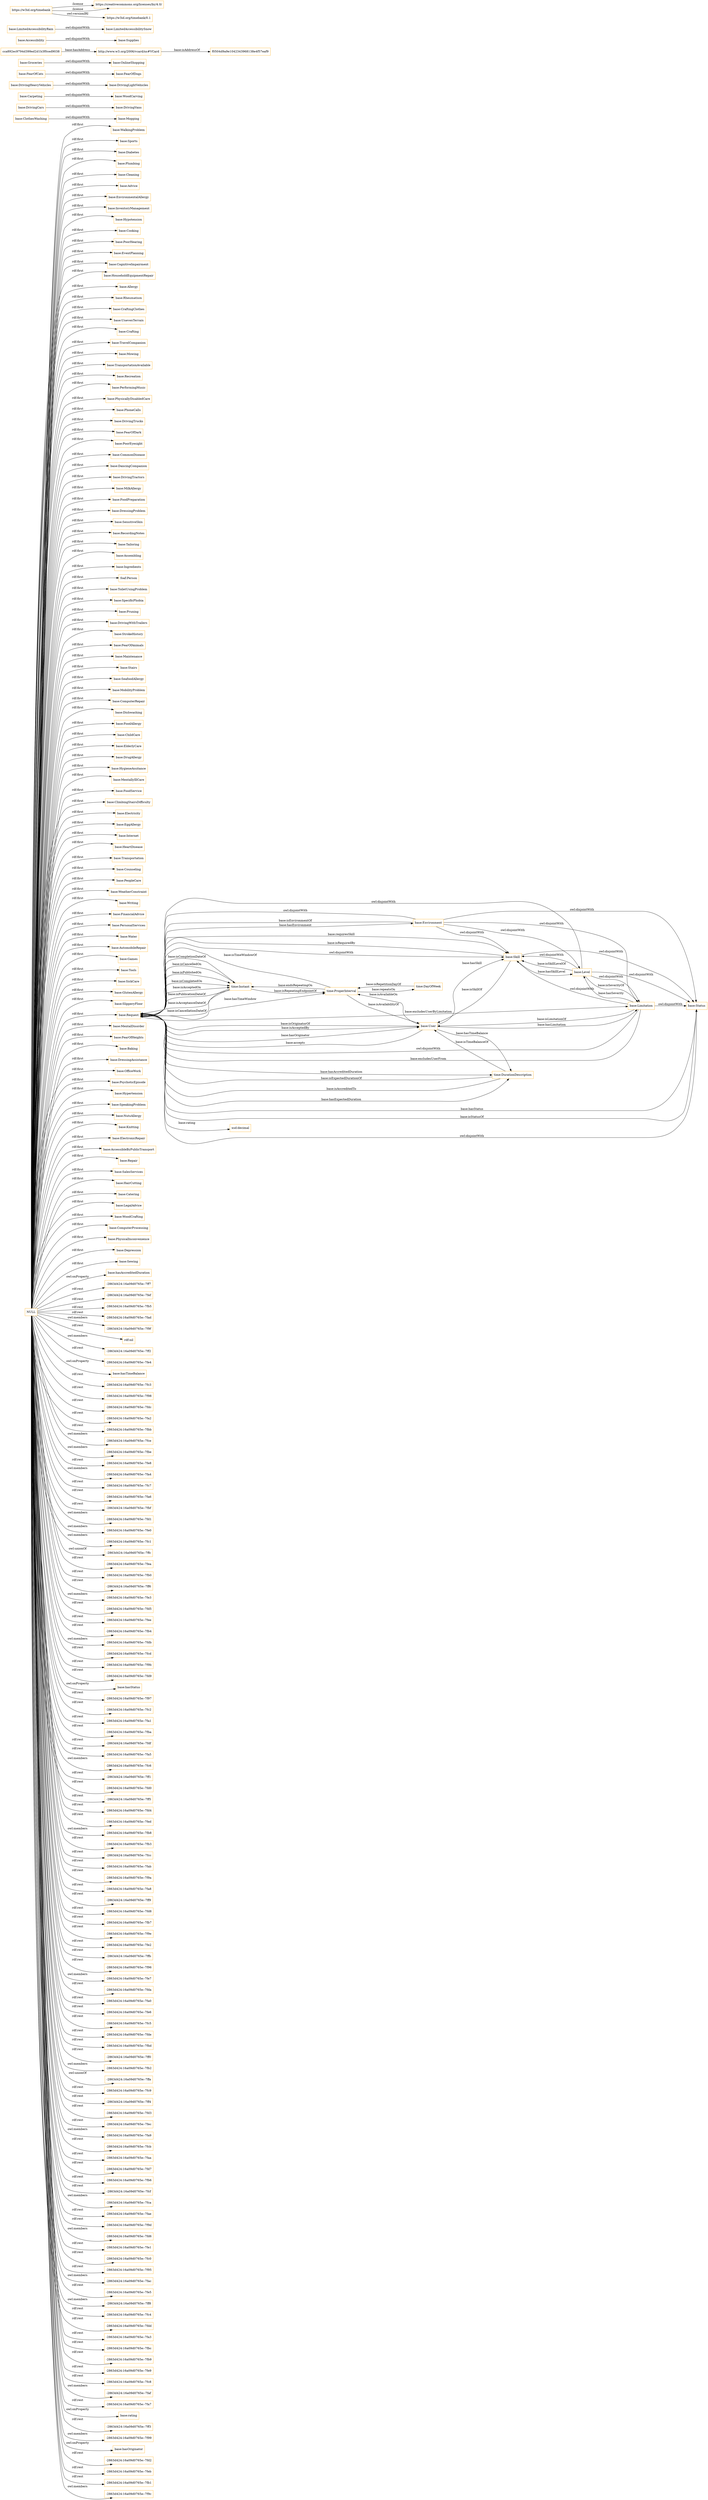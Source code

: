 digraph ar2dtool_diagram { 
rankdir=LR;
size="1501"
node [shape = rectangle, color="orange"]; "base:WalkingProblem" "base:Sports" "base:Mopping" "base:Diabetes" "base:Plumbing" "base:Cleaning" "base:Advice" "base:DrivingCars" "base:EnvironmentalAllergy" "base:InventoryManagement" "base:Hypotension" "base:Cooking" "base:PoorHearing" "base:EventPlanning" "base:CognitiveImpairment" "time:Instant" "base:HouseholdEquipmentRepair" "base:Allergy" "base:Rheumatism" "time:DayOfWeek" "base:CraftingClothes" "base:UnevenTerrain" "base:Crafting" "base:Carpeting" "base:DrivingHeavyVehicles" "time:ProperInterval" "base:TravelCompanion" "base:Mowing" "base:TransportationAvailable" "base:Recreation" "base:PerformingMusic" "base:PhysicallyDisabledCare" "base:PhoneCalls" "base:DrivingTrucks" "base:FearOfDark" "base:PoorEyesight" "base:CommonDisease" "base:DancingCompanion" "base:DrivingTractors" "base:FearOfDogs" "base:MilkAllergy" "base:Groceries" "base:FoodPreparation" "base:DressingProblem" "base:SensitiveSkin" "base:RecordingNotes" "base:Tailoring" "base:Assembling" "base:Level" "base:Ingredients" "foaf:Person" "base:Limitation" "base:ToiletUsingProblem" "base:SpecificPhobia" "base:Pruning" "base:DrivingWithTrailers" "base:StrokeHistory" "base:WoodCarving" "base:FearOfAnimals" "base:Maintenance" "base:User" "base:Stairs" "base:SeafoodAllergy" "base:MobilityProblem" "base:ComputerRepair" "base:Dishwashing" "base:FoodAllergy" "f0504d9a9e1042343968138e4f57eaf9" "base:ChildCare" "base:DrivingVans" "base:ClothesWashing" "base:OnlineShopping" "base:Accessibility" "base:ElderlyCare" "base:DrugAllergy" "base:HygieneAssitance" "base:MentallyIllCare" "base:Environment" "base:FoodService" "base:ClimbingStairsDifficulty" "base:Electricity" "base:EggAllergy" "base:Internet" "base:HeartDisease" "time:DurationDescription" "base:Transportation" "base:Status" "base:Counseling" "base:PeopleCare" "base:WeatherConstraint" "base:Writing" "base:FinancialAdvice" "base:PersonalServices" "base:Water" "cca892ec9794d399ed2d1b3f0ced9038" "base:LimitedAccessibilityRain" "base:AutomobileRepair" "base:Games" "base:Tools" "base:SickCare" "http://www.w3.org/2006/vcard/ns#VCard" "base:GlutenAllergy" "base:SlipperyFloor" "base:Request" "base:FearOfCats" "base:MentalDisorder" "base:FearOfHeights" "base:Baking" "base:DrivingLightVehicles" "base:DressingAssistance" "base:OfficeWork" "base:PsychoticEpisode" "base:Hypertension" "base:SpeakingProblem" "base:NutsAllergy" "base:Knitting" "base:LimitedAccessibilitySnow" "base:ElectronicRepair" "base:AccessibleByPublicTransport" "base:Repair" "base:SalesServices" "base:Skill" "base:Supplies" "base:HairCutting" "base:Catering" "base:LegalAdvice" "base:WoodCrafting" "base:ComputerProcessing" "base:PhysicalInconvenience" "base:Depression" "base:Sewing" ; /*classes style*/
	"base:Groceries" -> "base:OnlineShopping" [ label = "owl:disjointWith" ];
	"base:FearOfCats" -> "base:FearOfDogs" [ label = "owl:disjointWith" ];
	"base:LimitedAccessibilityRain" -> "base:LimitedAccessibilitySnow" [ label = "owl:disjointWith" ];
	"base:Limitation" -> "base:Status" [ label = "owl:disjointWith" ];
	"base:Limitation" -> "base:Skill" [ label = "owl:disjointWith" ];
	"base:Limitation" -> "base:Request" [ label = "owl:disjointWith" ];
	"base:Request" -> "base:Status" [ label = "owl:disjointWith" ];
	"base:Request" -> "base:Skill" [ label = "owl:disjointWith" ];
	"base:Carpeting" -> "base:WoodCarving" [ label = "owl:disjointWith" ];
	"base:DrivingHeavyVehicles" -> "base:DrivingLightVehicles" [ label = "owl:disjointWith" ];
	"base:Accessibility" -> "base:Supplies" [ label = "owl:disjointWith" ];
	"base:Skill" -> "base:Status" [ label = "owl:disjointWith" ];
	"NULL" -> "base:hasAccreditedDuration" [ label = "owl:onProperty" ];
	"NULL" -> "-2863d424:16a09d0765e:-7ff7" [ label = "rdf:rest" ];
	"NULL" -> "base:MentallyIllCare" [ label = "rdf:first" ];
	"NULL" -> "-2863d424:16a09d0765e:-7fef" [ label = "rdf:rest" ];
	"NULL" -> "-2863d424:16a09d0765e:-7fb5" [ label = "rdf:rest" ];
	"NULL" -> "base:FearOfHeights" [ label = "rdf:first" ];
	"NULL" -> "base:DressingAssistance" [ label = "rdf:first" ];
	"NULL" -> "-2863d424:16a09d0765e:-7fad" [ label = "rdf:rest" ];
	"NULL" -> "-2863d424:16a09d0765e:-7f9f" [ label = "owl:members" ];
	"NULL" -> "base:Water" [ label = "rdf:first" ];
	"NULL" -> "base:RecordingNotes" [ label = "rdf:first" ];
	"NULL" -> "base:AutomobileRepair" [ label = "rdf:first" ];
	"NULL" -> "rdf:nil" [ label = "rdf:rest" ];
	"NULL" -> "base:SalesServices" [ label = "rdf:first" ];
	"NULL" -> "-2863d424:16a09d0765e:-7ff2" [ label = "owl:members" ];
	"NULL" -> "base:HygieneAssitance" [ label = "rdf:first" ];
	"NULL" -> "base:SeafoodAllergy" [ label = "rdf:first" ];
	"NULL" -> "base:Pruning" [ label = "rdf:first" ];
	"NULL" -> "base:Tools" [ label = "rdf:first" ];
	"NULL" -> "-2863d424:16a09d0765e:-7fe4" [ label = "rdf:rest" ];
	"NULL" -> "base:hasTimeBalance" [ label = "owl:onProperty" ];
	"NULL" -> "base:StrokeHistory" [ label = "rdf:first" ];
	"NULL" -> "-2863d424:16a09d0765e:-7fc3" [ label = "rdf:rest" ];
	"NULL" -> "-2863d424:16a09d0765e:-7f98" [ label = "rdf:rest" ];
	"NULL" -> "-2863d424:16a09d0765e:-7fdc" [ label = "rdf:rest" ];
	"NULL" -> "base:Sewing" [ label = "rdf:first" ];
	"NULL" -> "-2863d424:16a09d0765e:-7fa2" [ label = "rdf:rest" ];
	"NULL" -> "base:OfficeWork" [ label = "rdf:first" ];
	"NULL" -> "base:Assembling" [ label = "rdf:first" ];
	"NULL" -> "-2863d424:16a09d0765e:-7fbb" [ label = "rdf:rest" ];
	"NULL" -> "-2863d424:16a09d0765e:-7fce" [ label = "owl:members" ];
	"NULL" -> "-2863d424:16a09d0765e:-7fbe" [ label = "owl:members" ];
	"NULL" -> "base:DrugAllergy" [ label = "rdf:first" ];
	"NULL" -> "base:FoodAllergy" [ label = "rdf:first" ];
	"NULL" -> "base:DrivingTrucks" [ label = "rdf:first" ];
	"NULL" -> "base:NutsAllergy" [ label = "rdf:first" ];
	"NULL" -> "-2863d424:16a09d0765e:-7fe8" [ label = "rdf:rest" ];
	"NULL" -> "base:Recreation" [ label = "rdf:first" ];
	"NULL" -> "-2863d424:16a09d0765e:-7fa4" [ label = "owl:members" ];
	"NULL" -> "-2863d424:16a09d0765e:-7fc7" [ label = "rdf:rest" ];
	"NULL" -> "-2863d424:16a09d0765e:-7fa6" [ label = "rdf:rest" ];
	"NULL" -> "base:Electricity" [ label = "rdf:first" ];
	"NULL" -> "-2863d424:16a09d0765e:-7fbf" [ label = "rdf:rest" ];
	"NULL" -> "base:FoodService" [ label = "rdf:first" ];
	"NULL" -> "-2863d424:16a09d0765e:-7fd1" [ label = "owl:members" ];
	"NULL" -> "-2863d424:16a09d0765e:-7fe0" [ label = "owl:members" ];
	"NULL" -> "base:Games" [ label = "rdf:first" ];
	"NULL" -> "-2863d424:16a09d0765e:-7fc1" [ label = "owl:members" ];
	"NULL" -> "base:Sports" [ label = "rdf:first" ];
	"NULL" -> "-2863d424:16a09d0765e:-7ffc" [ label = "owl:unionOf" ];
	"NULL" -> "base:AccessibleByPublicTransport" [ label = "rdf:first" ];
	"NULL" -> "-2863d424:16a09d0765e:-7fea" [ label = "rdf:rest" ];
	"NULL" -> "-2863d424:16a09d0765e:-7fb0" [ label = "rdf:rest" ];
	"NULL" -> "base:Cooking" [ label = "rdf:first" ];
	"NULL" -> "base:Transportation" [ label = "rdf:first" ];
	"NULL" -> "base:ClimbingStairsDifficulty" [ label = "rdf:first" ];
	"NULL" -> "base:FoodPreparation" [ label = "rdf:first" ];
	"NULL" -> "base:SlipperyFloor" [ label = "rdf:first" ];
	"NULL" -> "base:DrivingWithTrailers" [ label = "rdf:first" ];
	"NULL" -> "-2863d424:16a09d0765e:-7ff6" [ label = "rdf:rest" ];
	"NULL" -> "-2863d424:16a09d0765e:-7fe3" [ label = "owl:members" ];
	"NULL" -> "-2863d424:16a09d0765e:-7fd5" [ label = "rdf:rest" ];
	"NULL" -> "-2863d424:16a09d0765e:-7fee" [ label = "rdf:rest" ];
	"NULL" -> "-2863d424:16a09d0765e:-7fb4" [ label = "rdf:rest" ];
	"NULL" -> "-2863d424:16a09d0765e:-7fdb" [ label = "owl:members" ];
	"NULL" -> "-2863d424:16a09d0765e:-7fcd" [ label = "rdf:rest" ];
	"NULL" -> "base:Diabetes" [ label = "rdf:first" ];
	"NULL" -> "-2863d424:16a09d0765e:-7f9b" [ label = "rdf:rest" ];
	"NULL" -> "base:Plumbing" [ label = "rdf:first" ];
	"NULL" -> "-2863d424:16a09d0765e:-7fd9" [ label = "rdf:rest" ];
	"NULL" -> "base:SpecificPhobia" [ label = "rdf:first" ];
	"NULL" -> "base:hasStatus" [ label = "owl:onProperty" ];
	"NULL" -> "base:Knitting" [ label = "rdf:first" ];
	"NULL" -> "base:ElderlyCare" [ label = "rdf:first" ];
	"NULL" -> "-2863d424:16a09d0765e:-7f97" [ label = "rdf:rest" ];
	"NULL" -> "-2863d424:16a09d0765e:-7fc2" [ label = "rdf:rest" ];
	"NULL" -> "base:Rheumatism" [ label = "rdf:first" ];
	"NULL" -> "base:Ingredients" [ label = "rdf:first" ];
	"NULL" -> "-2863d424:16a09d0765e:-7fa1" [ label = "rdf:rest" ];
	"NULL" -> "-2863d424:16a09d0765e:-7fba" [ label = "rdf:rest" ];
	"NULL" -> "base:Maintenance" [ label = "rdf:first" ];
	"NULL" -> "base:Allergy" [ label = "rdf:first" ];
	"NULL" -> "-2863d424:16a09d0765e:-7fdf" [ label = "rdf:rest" ];
	"NULL" -> "base:SpeakingProblem" [ label = "rdf:first" ];
	"NULL" -> "-2863d424:16a09d0765e:-7fa5" [ label = "rdf:rest" ];
	"NULL" -> "base:DressingProblem" [ label = "rdf:first" ];
	"NULL" -> "-2863d424:16a09d0765e:-7fc6" [ label = "owl:members" ];
	"NULL" -> "-2863d424:16a09d0765e:-7ff1" [ label = "rdf:rest" ];
	"NULL" -> "-2863d424:16a09d0765e:-7fd0" [ label = "rdf:rest" ];
	"NULL" -> "base:PoorEyesight" [ label = "rdf:first" ];
	"NULL" -> "base:WeatherConstraint" [ label = "rdf:first" ];
	"NULL" -> "base:EventPlanning" [ label = "rdf:first" ];
	"NULL" -> "base:HeartDisease" [ label = "rdf:first" ];
	"NULL" -> "base:DrivingTractors" [ label = "rdf:first" ];
	"NULL" -> "base:MobilityProblem" [ label = "rdf:first" ];
	"NULL" -> "base:LegalAdvice" [ label = "rdf:first" ];
	"NULL" -> "-2863d424:16a09d0765e:-7ff5" [ label = "rdf:rest" ];
	"NULL" -> "base:Writing" [ label = "rdf:first" ];
	"NULL" -> "base:CognitiveImpairment" [ label = "rdf:first" ];
	"NULL" -> "base:FearOfAnimals" [ label = "rdf:first" ];
	"NULL" -> "-2863d424:16a09d0765e:-7fd4" [ label = "rdf:rest" ];
	"NULL" -> "base:TransportationAvailable" [ label = "rdf:first" ];
	"NULL" -> "-2863d424:16a09d0765e:-7fed" [ label = "rdf:rest" ];
	"NULL" -> "-2863d424:16a09d0765e:-7fb8" [ label = "owl:members" ];
	"NULL" -> "-2863d424:16a09d0765e:-7fb3" [ label = "rdf:rest" ];
	"NULL" -> "base:MilkAllergy" [ label = "rdf:first" ];
	"NULL" -> "-2863d424:16a09d0765e:-7fcc" [ label = "rdf:rest" ];
	"NULL" -> "-2863d424:16a09d0765e:-7fab" [ label = "rdf:rest" ];
	"NULL" -> "-2863d424:16a09d0765e:-7f9a" [ label = "rdf:rest" ];
	"NULL" -> "base:ChildCare" [ label = "rdf:first" ];
	"NULL" -> "-2863d424:16a09d0765e:-7fa8" [ label = "rdf:rest" ];
	"NULL" -> "-2863d424:16a09d0765e:-7ff9" [ label = "rdf:rest" ];
	"NULL" -> "-2863d424:16a09d0765e:-7fd8" [ label = "rdf:rest" ];
	"NULL" -> "base:ElectronicRepair" [ label = "rdf:first" ];
	"NULL" -> "base:Depression" [ label = "rdf:first" ];
	"NULL" -> "-2863d424:16a09d0765e:-7fb7" [ label = "rdf:rest" ];
	"NULL" -> "base:EnvironmentalAllergy" [ label = "rdf:first" ];
	"NULL" -> "base:Dishwashing" [ label = "rdf:first" ];
	"NULL" -> "-2863d424:16a09d0765e:-7f9e" [ label = "rdf:rest" ];
	"NULL" -> "base:PhysicalInconvenience" [ label = "rdf:first" ];
	"NULL" -> "base:PoorHearing" [ label = "rdf:first" ];
	"NULL" -> "base:InventoryManagement" [ label = "rdf:first" ];
	"NULL" -> "base:ToiletUsingProblem" [ label = "rdf:first" ];
	"NULL" -> "-2863d424:16a09d0765e:-7fe2" [ label = "rdf:rest" ];
	"NULL" -> "base:Advice" [ label = "rdf:first" ];
	"NULL" -> "-2863d424:16a09d0765e:-7ffb" [ label = "rdf:rest" ];
	"NULL" -> "-2863d424:16a09d0765e:-7f96" [ label = "rdf:rest" ];
	"NULL" -> "-2863d424:16a09d0765e:-7fe7" [ label = "owl:members" ];
	"NULL" -> "-2863d424:16a09d0765e:-7fda" [ label = "rdf:rest" ];
	"NULL" -> "-2863d424:16a09d0765e:-7fa0" [ label = "rdf:rest" ];
	"NULL" -> "base:Stairs" [ label = "rdf:first" ];
	"NULL" -> "-2863d424:16a09d0765e:-7fe6" [ label = "rdf:rest" ];
	"NULL" -> "-2863d424:16a09d0765e:-7fc5" [ label = "rdf:rest" ];
	"NULL" -> "base:Hypertension" [ label = "rdf:first" ];
	"NULL" -> "-2863d424:16a09d0765e:-7fde" [ label = "rdf:rest" ];
	"NULL" -> "-2863d424:16a09d0765e:-7fbd" [ label = "rdf:rest" ];
	"NULL" -> "base:TravelCompanion" [ label = "rdf:first" ];
	"NULL" -> "base:PerformingMusic" [ label = "rdf:first" ];
	"NULL" -> "-2863d424:16a09d0765e:-7ff0" [ label = "rdf:rest" ];
	"NULL" -> "base:Counseling" [ label = "rdf:first" ];
	"NULL" -> "-2863d424:16a09d0765e:-7fb2" [ label = "owl:members" ];
	"NULL" -> "base:PeopleCare" [ label = "rdf:first" ];
	"NULL" -> "-2863d424:16a09d0765e:-7ffa" [ label = "owl:unionOf" ];
	"NULL" -> "-2863d424:16a09d0765e:-7fc9" [ label = "rdf:rest" ];
	"NULL" -> "base:Hypotension" [ label = "rdf:first" ];
	"NULL" -> "base:MentalDisorder" [ label = "rdf:first" ];
	"NULL" -> "base:EggAllergy" [ label = "rdf:first" ];
	"NULL" -> "base:WoodCrafting" [ label = "rdf:first" ];
	"NULL" -> "base:ComputerProcessing" [ label = "rdf:first" ];
	"NULL" -> "-2863d424:16a09d0765e:-7ff4" [ label = "rdf:rest" ];
	"NULL" -> "base:UnevenTerrain" [ label = "rdf:first" ];
	"NULL" -> "base:FearOfDark" [ label = "rdf:first" ];
	"NULL" -> "-2863d424:16a09d0765e:-7fd3" [ label = "rdf:rest" ];
	"NULL" -> "-2863d424:16a09d0765e:-7fec" [ label = "rdf:rest" ];
	"NULL" -> "-2863d424:16a09d0765e:-7fa9" [ label = "owl:members" ];
	"NULL" -> "foaf:Person" [ label = "rdf:first" ];
	"NULL" -> "base:Baking" [ label = "rdf:first" ];
	"NULL" -> "-2863d424:16a09d0765e:-7fcb" [ label = "rdf:rest" ];
	"NULL" -> "base:Tailoring" [ label = "rdf:first" ];
	"NULL" -> "-2863d424:16a09d0765e:-7faa" [ label = "rdf:rest" ];
	"NULL" -> "base:SensitiveSkin" [ label = "rdf:first" ];
	"NULL" -> "base:SickCare" [ label = "rdf:first" ];
	"NULL" -> "base:DancingCompanion" [ label = "rdf:first" ];
	"NULL" -> "base:Request" [ label = "rdf:first" ];
	"NULL" -> "-2863d424:16a09d0765e:-7fd7" [ label = "rdf:rest" ];
	"NULL" -> "base:HairCutting" [ label = "rdf:first" ];
	"NULL" -> "base:FinancialAdvice" [ label = "rdf:first" ];
	"NULL" -> "-2863d424:16a09d0765e:-7fb6" [ label = "rdf:rest" ];
	"NULL" -> "-2863d424:16a09d0765e:-7fcf" [ label = "rdf:rest" ];
	"NULL" -> "-2863d424:16a09d0765e:-7fca" [ label = "owl:members" ];
	"NULL" -> "-2863d424:16a09d0765e:-7fae" [ label = "rdf:rest" ];
	"NULL" -> "-2863d424:16a09d0765e:-7f9d" [ label = "rdf:rest" ];
	"NULL" -> "base:CraftingClothes" [ label = "rdf:first" ];
	"NULL" -> "-2863d424:16a09d0765e:-7fd6" [ label = "owl:members" ];
	"NULL" -> "-2863d424:16a09d0765e:-7fe1" [ label = "rdf:rest" ];
	"NULL" -> "-2863d424:16a09d0765e:-7fc0" [ label = "rdf:rest" ];
	"NULL" -> "-2863d424:16a09d0765e:-7f95" [ label = "rdf:rest" ];
	"NULL" -> "base:Internet" [ label = "rdf:first" ];
	"NULL" -> "base:GlutenAllergy" [ label = "rdf:first" ];
	"NULL" -> "base:PhysicallyDisabledCare" [ label = "rdf:first" ];
	"NULL" -> "base:PsychoticEpisode" [ label = "rdf:first" ];
	"NULL" -> "-2863d424:16a09d0765e:-7fac" [ label = "owl:members" ];
	"NULL" -> "-2863d424:16a09d0765e:-7fe5" [ label = "rdf:rest" ];
	"NULL" -> "base:Mowing" [ label = "rdf:first" ];
	"NULL" -> "-2863d424:16a09d0765e:-7ff8" [ label = "owl:members" ];
	"NULL" -> "-2863d424:16a09d0765e:-7fc4" [ label = "rdf:rest" ];
	"NULL" -> "-2863d424:16a09d0765e:-7fdd" [ label = "rdf:rest" ];
	"NULL" -> "-2863d424:16a09d0765e:-7fa3" [ label = "rdf:rest" ];
	"NULL" -> "-2863d424:16a09d0765e:-7fbc" [ label = "rdf:rest" ];
	"NULL" -> "base:Crafting" [ label = "rdf:first" ];
	"NULL" -> "-2863d424:16a09d0765e:-7fb9" [ label = "rdf:rest" ];
	"NULL" -> "-2863d424:16a09d0765e:-7fe9" [ label = "rdf:rest" ];
	"NULL" -> "base:Cleaning" [ label = "rdf:first" ];
	"NULL" -> "base:CommonDisease" [ label = "rdf:first" ];
	"NULL" -> "-2863d424:16a09d0765e:-7fc8" [ label = "rdf:rest" ];
	"NULL" -> "-2863d424:16a09d0765e:-7faf" [ label = "owl:members" ];
	"NULL" -> "base:WalkingProblem" [ label = "rdf:first" ];
	"NULL" -> "base:Repair" [ label = "rdf:first" ];
	"NULL" -> "-2863d424:16a09d0765e:-7fa7" [ label = "rdf:rest" ];
	"NULL" -> "base:PersonalServices" [ label = "rdf:first" ];
	"NULL" -> "base:ComputerRepair" [ label = "rdf:first" ];
	"NULL" -> "base:rating" [ label = "owl:onProperty" ];
	"NULL" -> "-2863d424:16a09d0765e:-7ff3" [ label = "rdf:rest" ];
	"NULL" -> "-2863d424:16a09d0765e:-7f99" [ label = "owl:members" ];
	"NULL" -> "base:hasOriginator" [ label = "owl:onProperty" ];
	"NULL" -> "-2863d424:16a09d0765e:-7fd2" [ label = "rdf:rest" ];
	"NULL" -> "-2863d424:16a09d0765e:-7feb" [ label = "rdf:rest" ];
	"NULL" -> "base:PhoneCalls" [ label = "rdf:first" ];
	"NULL" -> "-2863d424:16a09d0765e:-7fb1" [ label = "rdf:rest" ];
	"NULL" -> "-2863d424:16a09d0765e:-7f9c" [ label = "owl:members" ];
	"NULL" -> "base:HouseholdEquipmentRepair" [ label = "rdf:first" ];
	"NULL" -> "base:Catering" [ label = "rdf:first" ];
	"base:DrivingCars" -> "base:DrivingVans" [ label = "owl:disjointWith" ];
	"https://w3id.org/timebank" -> "https://creativecommons.org/licenses/by/4.0/" [ label = ":license" ];
	"https://w3id.org/timebank" -> "https://w3id.org/timebank/0.1" [ label = "owl:versionIRI" ];
	"https://w3id.org/timebank" -> "https://creativecommons.org/licenses/by/4.0/" [ label = ":license" ];
	"base:Level" -> "base:Status" [ label = "owl:disjointWith" ];
	"base:Level" -> "base:Skill" [ label = "owl:disjointWith" ];
	"base:Level" -> "base:Request" [ label = "owl:disjointWith" ];
	"base:Level" -> "base:Limitation" [ label = "owl:disjointWith" ];
	"base:ClothesWashing" -> "base:Mopping" [ label = "owl:disjointWith" ];
	"base:Environment" -> "base:Status" [ label = "owl:disjointWith" ];
	"base:Environment" -> "base:Skill" [ label = "owl:disjointWith" ];
	"base:Environment" -> "base:Request" [ label = "owl:disjointWith" ];
	"base:Environment" -> "base:Limitation" [ label = "owl:disjointWith" ];
	"base:Environment" -> "base:Level" [ label = "owl:disjointWith" ];
	"time:Instant" -> "base:Request" [ label = "base:isPublicationDateOf" ];
	"base:Level" -> "base:Limitation" [ label = "base:isSeverityOf" ];
	"time:ProperInterval" -> "time:Instant" [ label = "base:endsRepeatingOn" ];
	"base:Request" -> "time:Instant" [ label = "base:isCancelledOn" ];
	"time:ProperInterval" -> "base:Request" [ label = "base:isTimeWindowOf" ];
	"base:Request" -> "time:Instant" [ label = "base:isPublishedOn" ];
	"base:Request" -> "time:ProperInterval" [ label = "base:hasTimeWindow" ];
	"base:Skill" -> "base:User" [ label = "base:isSkillOf" ];
	"time:Instant" -> "time:ProperInterval" [ label = "base:isRepeatingEndpointOf" ];
	"base:Request" -> "time:Instant" [ label = "base:isCompletedOn" ];
	"base:Request" -> "base:Environment" [ label = "base:hasEnvironment" ];
	"base:Request" -> "xsd:decimal" [ label = "base:rating" ];
	"base:Level" -> "base:Skill" [ label = "base:isSkillLevelOf" ];
	"base:User" -> "base:Skill" [ label = "base:hasSkill" ];
	"base:Request" -> "time:DurationDescription" [ label = "base:hasAccreditedDuration" ];
	"base:User" -> "base:Request" [ label = "base:accepts" ];
	"time:Instant" -> "base:Request" [ label = "base:isAcceptanceDateOf" ];
	"base:Limitation" -> "base:User" [ label = "base:isLimitationOf" ];
	"time:Instant" -> "base:Request" [ label = "base:isCancellationDateOf" ];
	"http://www.w3.org/2006/vcard/ns#VCard" -> "f0504d9a9e1042343968138e4f57eaf9" [ label = "base:isAddressOf" ];
	"base:User" -> "time:DurationDescription" [ label = "base:hasTimeBalance" ];
	"base:User" -> "base:Request" [ label = "base:isOriginatorOf" ];
	"time:DurationDescription" -> "base:User" [ label = "base:isTimeBalanceOf" ];
	"base:Request" -> "base:Skill" [ label = "base:requiresSkill" ];
	"time:DurationDescription" -> "base:Request" [ label = "base:isExpectedDurationOf" ];
	"time:DayOfWeek" -> "time:ProperInterval" [ label = "base:isRepetitionDayOf" ];
	"base:Request" -> "base:Limitation" [ label = "base:excludesUserByLimitation" ];
	"base:Environment" -> "base:Request" [ label = "base:isEnvironmentOf" ];
	"base:Limitation" -> "base:Level" [ label = "base:hasSeverity" ];
	"base:Status" -> "base:Request" [ label = "base:isStatusOf" ];
	"base:Request" -> "base:User" [ label = "base:isAcceptedBy" ];
	"base:Request" -> "base:Status" [ label = "base:hasStatus" ];
	"time:ProperInterval" -> "base:User" [ label = "base:isAvailabilityOf" ];
	"time:ProperInterval" -> "time:DayOfWeek" [ label = "base:repeatsOn" ];
	"base:Limitation" -> "base:Request" [ label = "base:excludesUserFrom" ];
	"base:Request" -> "time:Instant" [ label = "base:isAcceptedOn" ];
	"base:Skill" -> "base:Request" [ label = "base:isRequiredBy" ];
	"base:User" -> "time:ProperInterval" [ label = "base:isAvailableOn" ];
	"base:Request" -> "time:DurationDescription" [ label = "base:hasExpectedDuration" ];
	"base:User" -> "base:Limitation" [ label = "base:hasLimitation" ];
	"time:Instant" -> "base:Request" [ label = "base:isCompletionDateOf" ];
	"cca892ec9794d399ed2d1b3f0ced9038" -> "http://www.w3.org/2006/vcard/ns#VCard" [ label = "base:hasAddress" ];
	"base:Request" -> "base:User" [ label = "base:hasOriginator" ];
	"time:DurationDescription" -> "base:Request" [ label = "base:isAccreditedTo" ];
	"base:Skill" -> "base:Level" [ label = "base:hasSkillLevel" ];

}
